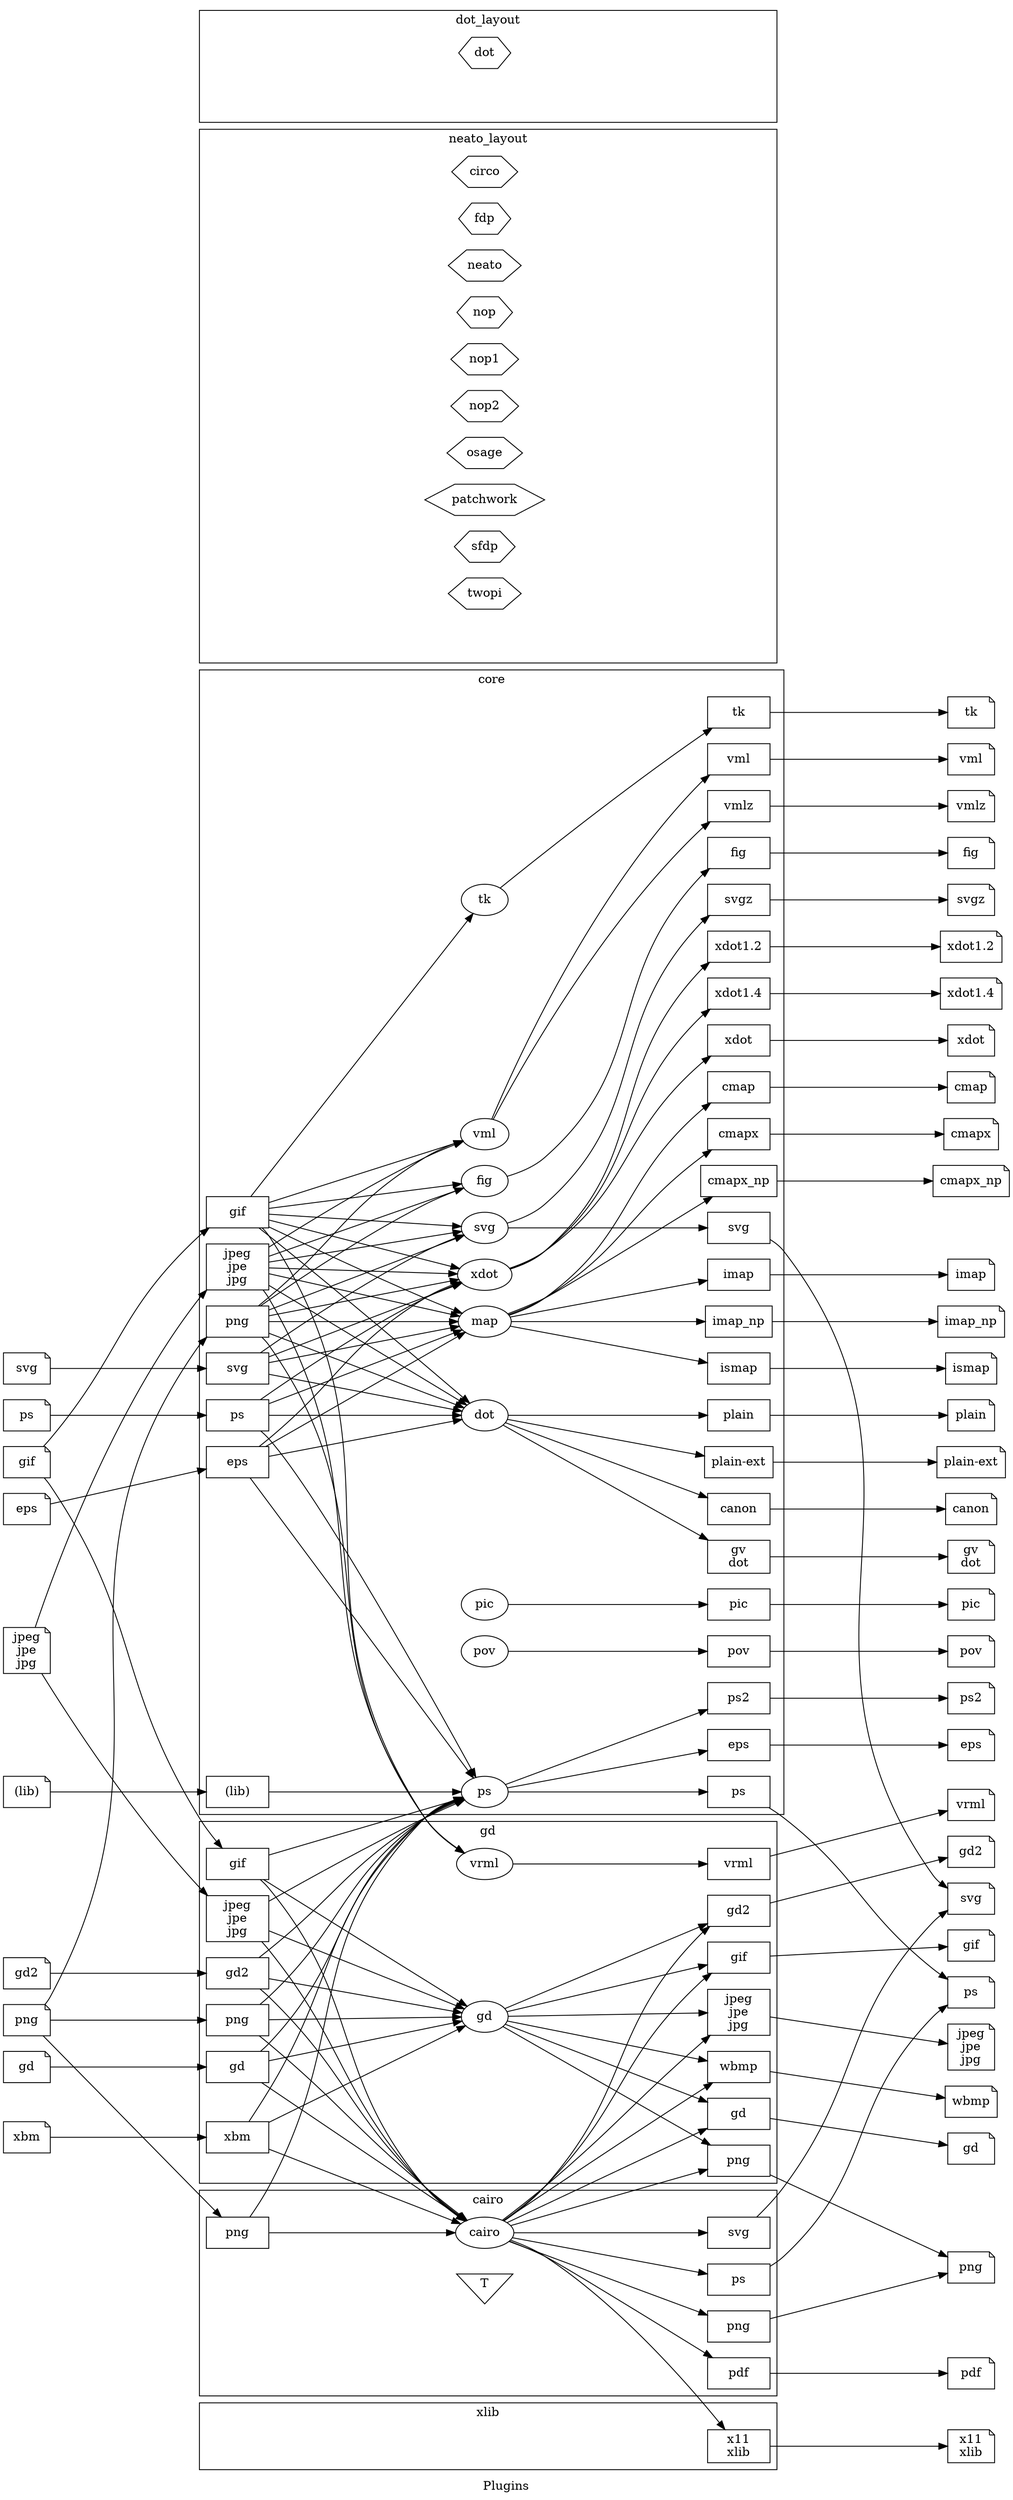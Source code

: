 digraph G {
	graph [bb="0,0,1106,2873",
		label=Plugins,
		lheight=0.21,
		lp="553,11.5",
		lwidth=0.57,
		rankdir=LR,
		ranksep=2.5
	];
	node [label="\N"];
	subgraph cluster_cairo {
		graph [bb="226,116,859,353",
			label=cairo,
			lheight=0.21,
			lp="542.5,341.5",
			lwidth=0.39
		];
		subgraph cairo_render {
			graph [rank=same];
			render_cairo			 [height=0.5,
				label=cairo,
				pos="542,304",
				width=0.79437];
		}
		subgraph cairo_layout {
			graph [rank=same];
		}
		subgraph cairo_textlayout {
			graph [rank=same];
			textlayout_textlayout			 [height=0.63889,
				label=T,
				pos="542,245",
				shape=invtriangle,
				width=0.9027];
		}
		subgraph cairo_device {
			graph [rank=same];
			cairo_device_pdf			 [height=0.5,
				label=pdf,
				pos="815,142",
				shape=box,
				width=1];
			cairo_device_png			 [height=0.5,
				label=png,
				pos="815,196",
				shape=box,
				width=1];
			cairo_device_ps			 [height=0.5,
				label=ps,
				pos="815,250",
				shape=box,
				width=1];
			cairo_device_svg			 [height=0.5,
				label=svg,
				pos="815,304",
				shape=box,
				width=1];
		}
		subgraph cairo_loadimage {
			graph [rank=same];
			cairo_loadimage_png			 [height=0.5,
				label=png,
				pos="270,304",
				shape=box,
				width=1];
		}
		render_cairo -> cairo_device_pdf		 [pos="e,786.49,160.11 565.17,293.25 575.29,288.2 587.36,282 598,276 662.61,239.6 735.47,193.25 777.91,165.69"];
		render_cairo -> cairo_device_png		 [pos="e,778.91,209.98 566.58,294.6 611.83,276.57 711.53,236.84 769.61,213.69"];
		render_cairo -> cairo_device_ps		 [pos="e,778.93,256.99 569.48,298.72 615.84,289.49 712.19,270.29 769.12,258.94"];
		render_cairo -> cairo_device_svg		 [pos="e,778.88,304 570.73,304 617.46,304 712.33,304 768.8,304"];
		cairo_loadimage_png -> render_cairo		 [pos="e,513.4,304 306.02,304 356.88,304 450.81,304 503.19,304"];
		cairo_loadimage_png -> textlayout_textlayout		 [pos="e,514.56,250.78 306.02,296.35 357.39,285.12 452.69,264.3 504.75,252.92",
			style=invis];
	}
	subgraph cluster_neato_layout {
		graph [bb="226,2113,859,2728",
			label=neato_layout,
			lheight=0.21,
			lp="542.5,2716.5",
			lwidth=0.97
		];
		subgraph neato_layout_render {
			graph [rank=same];
			neato_layout_render_invis			 [height=0.5,
				label="",
				pos="542,2139",
				style=invis,
				width=0.75];
		}
		subgraph neato_layout_layout {
			graph [rank=same];
			layout_circo			 [height=0.5,
				label=circo,
				pos="542,2679",
				shape=hexagon,
				width=0.91726];
			layout_fdp			 [height=0.5,
				label=fdp,
				pos="542,2625",
				shape=hexagon,
				width=0.75];
			layout_neato			 [height=0.5,
				label=neato,
				pos="542,2571",
				shape=hexagon,
				width=0.95896];
			layout_nop			 [height=0.5,
				label=nop,
				pos="542,2517",
				shape=hexagon,
				width=0.77134];
			layout_nop1			 [height=0.5,
				label=nop1,
				pos="542,2463",
				shape=hexagon,
				width=0.91726];
			layout_nop2			 [height=0.5,
				label=nop2,
				pos="542,2409",
				shape=hexagon,
				width=0.91726];
			layout_osage			 [height=0.5,
				label=osage,
				pos="542,2355",
				shape=hexagon,
				width=0.9798];
			layout_patchwork			 [height=0.5,
				label=patchwork,
				pos="542,2301",
				shape=hexagon,
				width=1.5427];
			layout_sfdp			 [height=0.5,
				label=sfdp,
				pos="542,2247",
				shape=hexagon,
				width=0.83388];
			layout_twopi			 [height=0.5,
				label=twopi,
				pos="542,2193",
				shape=hexagon,
				width=0.9798];
		}
		subgraph neato_layout_textlayout {
			graph [rank=same];
		}
		subgraph neato_layout_device {
			graph [rank=same];
			neato_layout_device_invis			 [height=0.5,
				label="",
				pos="815,2139",
				style=invis,
				width=1];
		}
		subgraph neato_layout_loadimage {
			graph [rank=same];
			neato_layout_loadimage_invis			 [height=0.5,
				label="",
				pos="270,2166",
				style=invis,
				width=1];
		}
		neato_layout_render_invis -> neato_layout_device_invis		 [pos="e,778.93,2139 569.48,2139 615.74,2139 711.79,2139 768.77,2139",
			style=invis];
		neato_layout_loadimage_invis -> neato_layout_render_invis		 [pos="e,515.2,2141.6 305.47,2162.6 356.81,2157.4 452.9,2147.8 505.07,2142.6",
			style=invis];
		neato_layout_loadimage_invis -> layout_twopi		 [pos="e,509.66,2189.9 305.47,2169.4 355.05,2174.4 446.37,2183.5 499.56,2188.9",
			style=invis];
	}
	subgraph cluster_xlib {
		graph [bb="226,31,859,108",
			label=xlib,
			lheight=0.21,
			lp="542.5,96.5",
			lwidth=0.31
		];
		subgraph xlib_render {
			graph [rank=same];
			xlib_render_invis			 [height=0.5,
				label="",
				pos="542,58",
				style=invis,
				width=0.75];
		}
		subgraph xlib_layout {
			graph [rank=same];
		}
		subgraph xlib_textlayout {
			graph [rank=same];
		}
		subgraph xlib_device {
			graph [rank=same];
			xlib_device_x11			 [height=0.52778,
				label="x11\nxlib",
				pos="815,58",
				shape=box,
				width=1];
		}
		subgraph xlib_loadimage {
			graph [rank=same];
			xlib_loadimage_invis			 [height=0.5,
				label="",
				pos="270,58",
				style=invis,
				width=1];
		}
		xlib_render_invis -> xlib_device_x11		 [pos="e,778.93,58 569.48,58 615.74,58 711.79,58 768.77,58",
			style=invis];
		xlib_loadimage_invis -> xlib_render_invis		 [pos="e,514.94,58 306.02,58 357.41,58 452.79,58 504.83,58",
			style=invis];
	}
	subgraph cluster_dot_layout {
		graph [bb="226,2736,859,2865",
			label=dot_layout,
			lheight=0.21,
			lp="542.5,2853.5",
			lwidth=0.81
		];
		subgraph dot_layout_render {
			graph [rank=same];
			dot_layout_render_invis			 [height=0.5,
				label="",
				pos="542,2762",
				style=invis,
				width=0.75];
		}
		subgraph dot_layout_layout {
			graph [rank=same];
			layout_dot			 [height=0.5,
				label=dot,
				pos="542,2816",
				shape=hexagon,
				width=0.75];
		}
		subgraph dot_layout_textlayout {
			graph [rank=same];
		}
		subgraph dot_layout_device {
			graph [rank=same];
			dot_layout_device_invis			 [height=0.5,
				label="",
				pos="815,2762",
				style=invis,
				width=1];
		}
		subgraph dot_layout_loadimage {
			graph [rank=same];
			dot_layout_loadimage_invis			 [height=0.5,
				label="",
				pos="270,2789",
				style=invis,
				width=1];
		}
		dot_layout_render_invis -> dot_layout_device_invis		 [pos="e,778.93,2762 569.48,2762 615.74,2762 711.79,2762 768.77,2762",
			style=invis];
		dot_layout_loadimage_invis -> dot_layout_render_invis		 [pos="e,515.2,2764.6 305.47,2785.6 356.81,2780.4 452.9,2770.8 505.07,2765.6",
			style=invis];
		dot_layout_loadimage_invis -> layout_dot		 [pos="e,516.7,2813.6 305.47,2792.4 357.34,2797.6 454.89,2807.4 506.68,2812.6",
			style=invis];
	}
	subgraph cluster_gd {
		graph [bb="226,361,859,778",
			label=gd,
			lheight=0.21,
			lp="542.5,766.5",
			lwidth=0.19
		];
		subgraph gd_render {
			graph [rank=same];
			render_gd			 [height=0.5,
				label=gd,
				pos="542,553",
				width=0.75];
			render_vrml			 [height=0.5,
				label=vrml,
				pos="542,729",
				width=0.77632];
		}
		subgraph gd_layout {
			graph [rank=same];
		}
		subgraph gd_textlayout {
			graph [rank=same];
		}
		subgraph gd_device {
			graph [rank=same];
			gd_device_gd			 [height=0.5,
				label=gd,
				pos="815,441",
				shape=box,
				width=1];
			gd_device_gd2			 [height=0.5,
				label=gd2,
				pos="815,675",
				shape=box,
				width=1];
			gd_device_gif			 [height=0.5,
				label=gif,
				pos="815,621",
				shape=box,
				width=1];
			gd_device_jpg			 [height=0.73611,
				label="jpeg\njpe\njpg",
				pos="815,558",
				shape=box,
				width=1];
			gd_device_png			 [height=0.5,
				label=png,
				pos="815,387",
				shape=box,
				width=1];
			gd_device_vrml			 [height=0.5,
				label=vrml,
				pos="815,729",
				shape=box,
				width=1];
			gd_device_wbmp			 [height=0.5,
				label=wbmp,
				pos="815,495",
				shape=box,
				width=1];
		}
		subgraph gd_loadimage {
			graph [rank=same];
			gd_loadimage_gd			 [height=0.5,
				label=gd,
				pos="270,495",
				shape=box,
				width=1];
			gd_loadimage_gd2			 [height=0.5,
				label=gd2,
				pos="270,603",
				shape=box,
				width=1];
			gd_loadimage_gif			 [height=0.5,
				label=gif,
				pos="270,729",
				shape=box,
				width=1];
			gd_loadimage_jpg			 [height=0.73611,
				label="jpeg\njpe\njpg",
				pos="270,666",
				shape=box,
				width=1];
			gd_loadimage_png			 [height=0.5,
				label=png,
				pos="270,549",
				shape=box,
				width=1];
			gd_loadimage_xbm			 [height=0.5,
				label=xbm,
				pos="270,414",
				shape=box,
				width=1];
		}
		render_gd -> gd_device_gd		 [pos="e,778.61,455.63 565.64,543.64 610.35,525.17 710.69,483.7 769.23,459.5"];
		render_gd -> gd_device_gd2		 [pos="e,778.76,659.13 564.72,562.78 608.98,582.7 710.4,628.36 769.33,654.89"];
		render_gd -> gd_device_gif		 [pos="e,778.76,612.16 567.53,559.15 613,570.57 711.02,595.16 768.81,609.66"];
		render_gd -> gd_device_jpg		 [pos="e,778.93,557.35 569.48,553.49 615.74,554.34 711.79,556.11 768.77,557.17"];
		render_gd -> gd_device_png		 [pos="e,784.31,405.19 562.49,541.06 607.05,513.77 717.03,446.4 775.7,410.46"];
		render_gd -> gd_device_wbmp		 [pos="e,778.92,502.51 568.01,547.65 613.75,537.86 711.45,516.95 769,504.63"];
		render_vrml -> gd_device_vrml		 [pos="e,778.64,729 569.98,729 616.36,729 711.69,729 768.5,729"];
		gd_loadimage_gd -> render_gd		 [pos="e,516.07,547.64 306.02,502.52 357.81,513.65 454.28,534.37 506.04,545.49"];
		gd_loadimage_gd2 -> render_gd		 [pos="e,515.7,557.69 306.02,596.51 357.68,586.95 453.78,569.15 505.64,559.55"];
		gd_loadimage_gif -> render_gd		 [pos="e,522.19,565.26 298.63,710.99 350.48,677.19 461.82,604.61 513.55,570.89"];
		gd_loadimage_jpg -> render_gd		 [pos="e,518.63,562.36 306.02,651.34 358.86,629.23 458.19,587.66 509.11,566.34"];
		gd_loadimage_png -> render_gd		 [pos="e,514.94,552.61 306.02,549.52 357.41,550.28 452.79,551.69 504.83,552.46"];
		gd_loadimage_xbm -> render_gd		 [pos="e,520.03,542.21 306.02,432.03 359.51,459.56 460.62,511.62 510.96,537.54"];
	}
	subgraph cluster_core {
		graph [bb="226,786,860,2105",
			label=core,
			lheight=0.21,
			lp="543,2093.5",
			lwidth=0.33
		];
		subgraph core_render {
			graph [rank=same];
			render_dot			 [height=0.5,
				label=dot,
				pos="542,1246",
				width=0.75];
			render_fig			 [height=0.5,
				label=fig,
				pos="542,1516",
				width=0.75];
			render_map			 [height=0.5,
				label=map,
				pos="542,1354",
				width=0.75];
			render_pic			 [height=0.5,
				label=pic,
				pos="542,1028",
				width=0.75];
			render_pov			 [height=0.5,
				label=pov,
				pos="542,974",
				width=0.75];
			render_ps			 [height=0.5,
				label=ps,
				pos="542,812",
				width=0.75];
			render_svg			 [height=0.5,
				label=svg,
				pos="542,1462",
				width=0.75];
			render_tk			 [height=0.5,
				label=tk,
				pos="542,1840",
				width=0.75];
			render_vml			 [height=0.5,
				label=vml,
				pos="542,1570",
				width=0.75];
			render_xdot			 [height=0.5,
				label=xdot,
				pos="542,1408",
				width=0.75];
		}
		subgraph core_layout {
			graph [rank=same];
		}
		subgraph core_textlayout {
			graph [rank=same];
		}
		subgraph core_device {
			graph [rank=same];
			core_device_canon			 [height=0.5,
				label=canon,
				pos="815,1138",
				shape=box,
				width=1];
			core_device_cmap			 [height=0.5,
				label=cmap,
				pos="815,1624",
				shape=box,
				width=1];
			core_device_cmapx			 [height=0.5,
				label=cmapx,
				pos="815,1570",
				shape=box,
				width=1];
			core_device_cmapx_np			 [height=0.5,
				label=cmapx_np,
				pos="815,1516",
				shape=box,
				width=1.0278];
			core_device_gv			 [height=0.52778,
				label="gv\ndot",
				pos="815,1083",
				shape=box,
				width=1];
			core_device_eps			 [height=0.5,
				label=eps,
				pos="815,866",
				shape=box,
				width=1];
			core_device_fig			 [height=0.5,
				label=fig,
				pos="815,1894",
				shape=box,
				width=1];
			core_device_imap			 [height=0.5,
				label=imap,
				pos="815,1408",
				shape=box,
				width=1];
			core_device_imap_np			 [height=0.5,
				label=imap_np,
				pos="815,1354",
				shape=box,
				width=1];
			core_device_ismap			 [height=0.5,
				label=ismap,
				pos="815,1300",
				shape=box,
				width=1];
			core_device_pic			 [height=0.5,
				label=pic,
				pos="815,1028",
				shape=box,
				width=1];
			core_device_plain			 [height=0.5,
				label=plain,
				pos="815,1246",
				shape=box,
				width=1];
			"core_device_plain-ext"			 [height=0.5,
				label="plain-ext",
				pos="815,1192",
				shape=box,
				width=1];
			core_device_pov			 [height=0.5,
				label=pov,
				pos="815,974",
				shape=box,
				width=1];
			core_device_ps			 [height=0.5,
				label=ps,
				pos="815,812",
				shape=box,
				width=1];
			core_device_ps2			 [height=0.5,
				label=ps2,
				pos="815,920",
				shape=box,
				width=1];
			core_device_svg			 [height=0.5,
				label=svg,
				pos="815,1462",
				shape=box,
				width=1];
			core_device_svgz			 [height=0.5,
				label=svgz,
				pos="815,1840",
				shape=box,
				width=1];
			core_device_tk			 [height=0.5,
				label=tk,
				pos="815,2056",
				shape=box,
				width=1];
			core_device_vml			 [height=0.5,
				label=vml,
				pos="815,2002",
				shape=box,
				width=1];
			core_device_vmlz			 [height=0.5,
				label=vmlz,
				pos="815,1948",
				shape=box,
				width=1];
			core_device_xdot			 [height=0.5,
				label=xdot,
				pos="815,1678",
				shape=box,
				width=1];
			"core_device_xdot1.2"			 [height=0.5,
				label="xdot1.2",
				pos="815,1786",
				shape=box,
				width=1];
			"core_device_xdot1.4"			 [height=0.5,
				label="xdot1.4",
				pos="815,1732",
				shape=box,
				width=1];
		}
		subgraph core_loadimage {
			graph [rank=same];
			"core_loadimage_(lib)"			 [height=0.5,
				label="(lib)",
				pos="270,812",
				shape=box,
				width=1];
			core_loadimage_eps			 [height=0.5,
				label=eps,
				pos="270,1192",
				shape=box,
				width=1];
			core_loadimage_gif			 [height=0.5,
				label=gif,
				pos="270,1480",
				shape=box,
				width=1];
			core_loadimage_jpg			 [height=0.73611,
				label="jpeg\njpe\njpg",
				pos="270,1417",
				shape=box,
				width=1];
			core_loadimage_png			 [height=0.5,
				label=png,
				pos="270,1354",
				shape=box,
				width=1];
			core_loadimage_ps			 [height=0.5,
				label=ps,
				pos="270,1246",
				shape=box,
				width=1];
			core_loadimage_svg			 [height=0.5,
				label=svg,
				pos="270,1300",
				shape=box,
				width=1];
		}
		render_dot -> core_device_canon		 [pos="e,778.61,1152.1 565.64,1237 610.35,1219.2 710.69,1179.2 769.23,1155.8"];
		render_dot -> core_device_gv		 [pos="e,782.11,1102.2 562.49,1234.3 606.47,1207.8 714.2,1143 773.39,1107.4"];
		render_dot -> core_device_plain		 [pos="e,778.93,1246 569.48,1246 615.74,1246 711.79,1246 768.77,1246"];
		render_dot -> "core_device_plain-ext"		 [pos="e,778.92,1199 568.01,1241 613.75,1231.9 711.45,1212.4 769,1201"];
		render_fig -> core_device_fig		 [pos="e,786.94,1875.7 566.61,1523.9 577.13,1528.3 589.13,1534.6 598,1543 717.4,1656.5 669.73,1742.9 778,1867 778.5,1867.6 779.02,1868.1 \
779.54,1868.7"];
		render_map -> core_device_cmap		 [pos="e,788.22,1605.8 565.92,1362.7 576.31,1367.2 588.38,1373.4 598,1381 696.24,1458.2 687.4,1510.9 778,1597 778.79,1597.8 779.61,1598.5 \
780.44,1599.3"];
		render_map -> core_device_cmapx		 [pos="e,789.37,1552 565.45,1363.3 575.74,1368 587.87,1374.1 598,1381 687.16,1441.3 694.87,1474.6 778,1543 779.13,1543.9 780.29,1544.9 \
781.47,1545.8"];
		render_map -> core_device_cmapx_np		 [pos="e,786.92,1497.8 564.68,1364 574.91,1368.9 587.22,1375 598,1381 663.13,1417.2 736.11,1464.2 778.38,1492.2"];
		render_map -> core_device_imap		 [pos="e,778.92,1401 568.01,1359 613.75,1368.1 711.45,1387.6 769,1399"];
		render_map -> core_device_imap_np		 [pos="e,778.93,1354 569.48,1354 615.74,1354 711.79,1354 768.77,1354"];
		render_map -> core_device_ismap		 [pos="e,778.92,1307 568.01,1349 613.75,1339.9 711.45,1320.4 769,1309"];
		render_pic -> core_device_pic		 [pos="e,778.93,1028 569.48,1028 615.74,1028 711.79,1028 768.77,1028"];
		render_pov -> core_device_pov		 [pos="e,778.93,974 569.48,974 615.74,974 711.79,974 768.77,974"];
		render_ps -> core_device_eps		 [pos="e,778.92,859.01 568.01,816.98 613.75,826.1 711.45,845.56 769,857.03"];
		render_ps -> core_device_ps		 [pos="e,778.93,812 569.48,812 615.74,812 711.79,812 768.77,812"];
		render_ps -> core_device_ps2		 [pos="e,778.61,905.89 565.64,821.02 610.35,838.84 710.69,878.83 769.23,902.16"];
		render_svg -> core_device_svg		 [pos="e,778.93,1462 569.48,1462 615.74,1462 711.79,1462 768.77,1462"];
		render_svg -> core_device_svgz		 [pos="e,786.94,1821.7 566.61,1469.9 577.13,1474.3 589.13,1480.6 598,1489 717.4,1602.5 669.73,1688.9 778,1813 778.5,1813.6 779.02,1814.1 \
779.54,1814.7"];
		render_tk -> core_device_tk		 [pos="e,789.52,2037.8 559.66,1853.7 597.9,1885.1 695.1,1964.6 778,2029 779.16,2029.9 780.34,2030.8 781.53,2031.7"];
		render_vml -> core_device_vml		 [pos="e,787.36,1984 550.05,1587.4 574.65,1646.6 661.63,1844.1 778,1975 778.61,1975.7 779.25,1976.4 779.9,1977.1"];
		render_vml -> core_device_vmlz		 [pos="e,787.55,1929.8 551.76,1587.2 579.65,1640.7 670.8,1807.9 778,1921 778.63,1921.7 779.29,1922.3 779.96,1923"];
		render_xdot -> core_device_xdot		 [pos="e,788.22,1659.8 565.92,1416.7 576.31,1421.2 588.38,1427.4 598,1435 696.24,1512.2 687.4,1564.9 778,1651 778.79,1651.8 779.61,1652.5 \
780.44,1653.3"];
		render_xdot -> "core_device_xdot1.2"		 [pos="e,786.94,1767.7 566.61,1415.9 577.13,1420.3 589.13,1426.6 598,1435 717.4,1548.5 669.73,1634.9 778,1759 778.5,1759.6 779.02,1760.1 \
779.54,1760.7"];
		render_xdot -> "core_device_xdot1.4"		 [pos="e,787.54,1713.8 566.3,1416.2 576.77,1420.7 588.8,1426.9 598,1435 706.47,1530.1 678.89,1600.2 778,1705 778.63,1705.7 779.29,1706.3 \
779.95,1707"];
		"core_loadimage_(lib)" -> render_ps		 [pos="e,514.94,812 306.02,812 357.41,812 452.79,812 504.83,812"];
		core_loadimage_eps -> render_dot		 [pos="e,515.7,1240.9 306.02,1199 357.68,1209.3 453.78,1228.6 505.64,1238.9"];
		core_loadimage_eps -> render_map		 [pos="e,521.26,1342.2 301.19,1210.1 353.76,1241.7 461.41,1306.2 512.66,1337"];
		core_loadimage_eps -> render_ps		 [pos="e,529.61,828.03 283.84,1173.9 327.96,1111.8 473.39,907.15 523.7,836.35"];
		core_loadimage_eps -> render_xdot		 [pos="e,518.55,1398.7 294.91,1210.1 298.66,1213 302.46,1216.1 306,1219 388.67,1287.9 396.84,1320.7 486,1381 493.2,1385.9 501.42,1390.4 \
509.26,1394.3"];
		core_loadimage_gif -> render_dot		 [pos="e,525.26,1260.2 294.09,1461.8 298.09,1458.5 302.18,1455.2 306,1452 384.93,1385.9 475.97,1304.6 517.8,1267"];
		core_loadimage_gif -> render_fig		 [pos="e,515.32,1512.6 306.02,1484.7 357.55,1491.5 453.28,1504.3 505.23,1511.2"];
		core_loadimage_gif -> render_map		 [pos="e,519.33,1364.1 306.02,1463.7 359.24,1438.8 459.61,1392 510.2,1368.4"];
		core_loadimage_gif -> render_svg		 [pos="e,514.94,1463.7 306.02,1477.7 357.41,1474.2 452.79,1467.9 504.83,1464.4"];
		core_loadimage_gif -> render_tk		 [pos="e,528.84,1823.8 284.76,1498.3 329.6,1558.1 471.54,1747.4 522.53,1815.4"];
		core_loadimage_gif -> render_vml		 [pos="e,517.54,1562.2 306.02,1491.7 358.46,1509.2 456.68,1541.9 507.95,1559"];
		core_loadimage_gif -> render_xdot		 [pos="e,516.44,1414.5 306.02,1470.7 358.06,1456.8 455.18,1430.9 506.76,1417.1"];
		core_loadimage_jpg -> render_dot		 [pos="e,521.74,1258.2 306.02,1394.8 360.29,1360.5 463.59,1295 513.14,1263.6"];
		core_loadimage_jpg -> render_fig		 [pos="e,517.91,1507.5 306.02,1429.8 358.59,1449.1 457.18,1485.3 508.34,1504"];
		core_loadimage_jpg -> render_map		 [pos="e,516.07,1359.8 306.02,1408.8 357.81,1396.7 454.28,1374.2 506.04,1362.2"];
		core_loadimage_jpg -> render_svg		 [pos="e,515.7,1457.8 306.02,1422.8 357.68,1431.4 453.78,1447.5 505.64,1456.1"];
		core_loadimage_jpg -> render_vml		 [pos="e,519.4,1559.8 306.3,1438.8 348.53,1464.6 421.6,1508.4 486,1543 493.81,1547.2 502.37,1551.5 510.36,1555.5"];
		core_loadimage_jpg -> render_xdot		 [pos="e,514.94,1408.9 306.02,1415.8 357.41,1414.1 452.79,1410.9 504.83,1409.2"];
		core_loadimage_png -> render_dot		 [pos="e,518.27,1255.1 306.02,1340 358.73,1318.9 457.68,1279.3 508.73,1258.9"];
		core_loadimage_png -> render_fig		 [pos="e,519.31,1506 297.94,1372.2 338.13,1399 416.51,1450.3 486,1489 493.75,1493.3 502.28,1497.7 510.27,1501.6"];
		core_loadimage_png -> render_map		 [pos="e,514.94,1354 306.02,1354 357.41,1354 452.79,1354 504.83,1354"];
		core_loadimage_png -> render_svg		 [pos="e,518.27,1452.9 306.02,1368 358.73,1389.1 457.68,1428.7 508.73,1449.1"];
		core_loadimage_png -> render_vml		 [pos="e,518.55,1560.7 294.91,1372.1 298.66,1375 302.46,1378.1 306,1381 388.67,1449.9 396.84,1482.7 486,1543 493.2,1547.9 501.42,1552.4 \
509.26,1556.3"];
		core_loadimage_png -> render_xdot		 [pos="e,515.7,1402.9 306.02,1361 357.68,1371.3 453.78,1390.6 505.64,1400.9"];
		core_loadimage_ps -> render_dot		 [pos="e,514.94,1246 306.02,1246 357.41,1246 452.79,1246 504.83,1246"];
		core_loadimage_ps -> render_map		 [pos="e,518.27,1344.9 306.02,1260 358.73,1281.1 457.68,1320.7 508.73,1341.1"];
		core_loadimage_ps -> render_ps		 [pos="e,533.91,829.4 296.89,1227.9 300.14,1225.1 303.27,1222.1 306,1219 416.34,1092.9 500.9,907.13 530.02,838.63"];
		core_loadimage_ps -> render_xdot		 [pos="e,519.31,1398 297.94,1264.2 338.13,1291 416.51,1342.3 486,1381 493.75,1385.3 502.28,1389.7 510.27,1393.6"];
		core_loadimage_svg -> render_dot		 [pos="e,515.7,1251.1 306.02,1293 357.68,1282.7 453.78,1263.4 505.64,1253.1"];
		core_loadimage_svg -> render_map		 [pos="e,515.7,1348.9 306.02,1307 357.68,1317.3 453.78,1336.6 505.64,1346.9"];
		core_loadimage_svg -> render_svg		 [pos="e,519.31,1452 297.94,1318.2 338.13,1345 416.51,1396.3 486,1435 493.75,1439.3 502.28,1443.7 510.27,1447.6"];
		core_loadimage_svg -> render_xdot		 [pos="e,518.27,1398.9 306.02,1314 358.73,1335.1 457.68,1374.7 508.73,1395.1"];
	}
	subgraph output_formats {
		graph [rank=same];
		output_pdf		 [height=0.5,
			label=pdf,
			pos="1069,142",
			shape=note,
			width=0.75];
		output_png		 [height=0.5,
			label=png,
			pos="1069,279",
			shape=note,
			width=0.75];
		output_ps		 [height=0.5,
			label=ps,
			pos="1069,581",
			shape=note,
			width=0.75];
		output_svg		 [height=0.5,
			label=svg,
			pos="1069,689",
			shape=note,
			width=0.75];
		output_x11		 [height=0.52778,
			label="x11\nxlib",
			pos="1069,58",
			shape=note,
			width=0.75];
		output_gd		 [height=0.5,
			label=gd,
			pos="1069,401",
			shape=note,
			width=0.75];
		output_gd2		 [height=0.5,
			label=gd2,
			pos="1069,743",
			shape=note,
			width=0.75];
		output_gif		 [height=0.5,
			label=gif,
			pos="1069,635",
			shape=note,
			width=0.75];
		output_jpg		 [height=0.73611,
			label="jpeg\njpe\njpg",
			pos="1069,518",
			shape=note,
			width=0.75];
		output_vrml		 [height=0.5,
			label=vrml,
			pos="1069,797",
			shape=note,
			width=0.75];
		output_wbmp		 [height=0.5,
			label=wbmp,
			pos="1069,455",
			shape=note,
			width=0.75];
		output_canon		 [height=0.5,
			label=canon,
			pos="1069,1138",
			shape=note,
			width=0.75];
		output_cmap		 [height=0.5,
			label=cmap,
			pos="1069,1624",
			shape=note,
			width=0.75];
		output_cmapx		 [height=0.5,
			label=cmapx,
			pos="1069,1570",
			shape=note,
			width=0.75];
		output_cmapx_np		 [height=0.5,
			label=cmapx_np,
			pos="1069,1516",
			shape=note,
			width=1.0278];
		output_gv		 [height=0.52778,
			label="gv\ndot",
			pos="1069,1083",
			shape=note,
			width=0.75];
		output_eps		 [height=0.5,
			label=eps,
			pos="1069,866",
			shape=note,
			width=0.75];
		output_fig		 [height=0.5,
			label=fig,
			pos="1069,1894",
			shape=note,
			width=0.75];
		output_imap		 [height=0.5,
			label=imap,
			pos="1069,1408",
			shape=note,
			width=0.75];
		output_imap_np		 [height=0.5,
			label=imap_np,
			pos="1069,1354",
			shape=note,
			width=0.90278];
		output_ismap		 [height=0.5,
			label=ismap,
			pos="1069,1300",
			shape=note,
			width=0.75];
		output_pic		 [height=0.5,
			label=pic,
			pos="1069,1028",
			shape=note,
			width=0.75];
		output_plain		 [height=0.5,
			label=plain,
			pos="1069,1246",
			shape=note,
			width=0.75];
		"output_plain-ext"		 [height=0.5,
			label="plain-ext",
			pos="1069,1192",
			shape=note,
			width=0.90278];
		output_pov		 [height=0.5,
			label=pov,
			pos="1069,974",
			shape=note,
			width=0.75];
		output_ps2		 [height=0.5,
			label=ps2,
			pos="1069,920",
			shape=note,
			width=0.75];
		output_svgz		 [height=0.5,
			label=svgz,
			pos="1069,1840",
			shape=note,
			width=0.75];
		output_tk		 [height=0.5,
			label=tk,
			pos="1069,2056",
			shape=note,
			width=0.75];
		output_vml		 [height=0.5,
			label=vml,
			pos="1069,2002",
			shape=note,
			width=0.75];
		output_vmlz		 [height=0.5,
			label=vmlz,
			pos="1069,1948",
			shape=note,
			width=0.75];
		output_xdot		 [height=0.5,
			label=xdot,
			pos="1069,1678",
			shape=note,
			width=0.75];
		"output_xdot1.2"		 [height=0.5,
			label="xdot1.2",
			pos="1069,1786",
			shape=note,
			width=0.80556];
		"output_xdot1.4"		 [height=0.5,
			label="xdot1.4",
			pos="1069,1732",
			shape=note,
			width=0.80556];
	}
	render_cairo -> xlib_device_x11	 [pos="e,798.63,77.231 566.16,294.23 576.36,289.43 588.22,283.14 598,276 677.85,217.72 755.42,129.41 792.07,85.207"];
	render_cairo -> gd_device_gd	 [pos="e,778.76,423.18 564.72,314.98 609.07,337.4 710.81,388.84 769.69,418.6"];
	render_cairo -> gd_device_gd2	 [pos="e,787.45,656.91 559.96,318.32 571.42,328.47 586.51,342.76 598,357 693.5,475.35 675.39,535.76 778,648 778.62,648.68 779.26,649.36 \
779.92,650.03"];
	render_cairo -> gd_device_gif	 [pos="e,788.89,602.83 559.53,318.69 570.8,329 585.83,343.34 598,357 685.75,455.5 685.16,499.28 778,593 779.04,594.05 780.13,595.11 781.24,\
596.15"];
	render_cairo -> gd_device_jpg	 [pos="e,785.8,531.57 558.74,318.75 601.21,358.56 718.92,468.88 778.49,524.72"];
	render_cairo -> gd_device_png	 [pos="e,778.92,376.26 568.01,311.66 613.75,325.67 711.45,355.59 769,373.22"];
	render_cairo -> gd_device_wbmp	 [pos="e,788.3,476.89 561.63,317.13 606.67,348.87 722.03,430.18 779.86,470.94"];
	cairo_device_pdf -> output_pdf	 [pos="e,1041.7,142 851.04,142 898.67,142 983.42,142 1031.7,142"];
	cairo_device_png -> output_png	 [pos="e,1041.7,270.34 851.04,207.54 898.77,223.26 983.77,251.26 1032,267.14"];
	cairo_device_ps -> output_ps	 [pos="e,1042.2,562.78 849.44,268.18 853.2,270.89 856.82,273.84 860,277 962.56,378.85 935.23,445.64 1032,553 1032.9,553.96 1033.8,554.91 \
1034.7,555.85"];
	cairo_device_svg -> output_svg	 [pos="e,1041.7,671.33 832.32,322 841,331.97 851.59,344.79 860,357 948.28,485.16 929.34,545.04 1032,662 1032.7,662.82 1033.5,663.63 1034.2,\
664.44"];
	cairo_loadimage_png -> render_ps	 [pos="e,518.07,803.66 284.17,322.13 291.13,332.14 299.54,344.95 306,357 402.93,537.79 348.28,629.97 486,782 492.31,788.97 500.64,794.65 \
508.89,799.13"];
	neato_layout_loadimage_invis_src	 [height=0.5,
		label="",
		pos="27,2166",
		style=invis,
		width=0.75];
	neato_layout_loadimage_invis_src -> neato_layout_loadimage_invis	 [pos="e,233.85,2166 54.25,2166 94.91,2166 173.63,2166 223.64,2166",
		style=invis];
	xlib_device_x11 -> output_x11	 [pos="e,1041.7,58 851.04,58 898.67,58 983.42,58 1031.7,58"];
	xlib_loadimage_invis_src	 [height=0.5,
		label="",
		pos="27,58",
		style=invis,
		width=0.75];
	xlib_loadimage_invis_src -> xlib_loadimage_invis	 [pos="e,233.85,58 54.25,58 94.91,58 173.63,58 223.64,58",
		style=invis];
	dot_layout_loadimage_invis_src	 [height=0.5,
		label="",
		pos="27,2789",
		style=invis,
		width=0.75];
	dot_layout_loadimage_invis_src -> dot_layout_loadimage_invis	 [pos="e,233.85,2789 54.25,2789 94.91,2789 173.63,2789 223.64,2789",
		style=invis];
	gd_device_gd -> output_gd	 [pos="e,1041.7,405.17 851.04,435.44 898.67,427.88 983.42,414.43 1031.7,406.76"];
	gd_device_gd2 -> output_gd2	 [pos="e,1041.7,735.9 851.04,684.46 898.77,697.33 983.77,720.27 1032,733.28"];
	gd_device_gif -> output_gif	 [pos="e,1041.7,633.54 851.04,622.95 898.67,625.59 983.42,630.3 1031.7,632.98"];
	gd_device_jpg -> output_jpg	 [pos="e,1041.7,522.17 851.04,552.44 898.67,544.88 983.42,531.43 1031.7,523.76"];
	gd_device_png -> output_png	 [pos="e,1041.7,290.27 851.04,371.98 898.87,351.49 984.13,314.94 1032.3,294.3"];
	gd_device_vrml -> output_vrml	 [pos="e,1041.7,789.9 851.04,738.46 898.77,751.33 983.77,774.27 1032,787.28"];
	gd_device_wbmp -> output_wbmp	 [pos="e,1041.7,459.17 851.04,489.44 898.67,481.88 983.42,468.43 1031.7,460.76"];
	gd_loadimage_gd -> render_cairo	 [pos="e,522.24,317.27 296.89,476.69 348.05,440.5 461.64,360.14 513.82,323.23"];
	gd_loadimage_gd -> render_ps	 [pos="e,518.6,802.73 296.65,513.29 299.94,516.06 303.15,519 306,522 402.79,623.91 381.48,688.03 486,782 492.93,788.23 501.39,793.66 509.58,\
798.11"];
	gd_loadimage_gd2 -> render_cairo	 [pos="e,524.63,318.83 296.06,584.79 299.5,581.97 302.91,578.99 306,576 396.45,488.3 400.49,449.53 486,357 495.8,346.39 507.21,335.22 517.1,\
325.88"];
	gd_loadimage_gd2 -> render_ps	 [pos="e,519.78,801.7 294.83,621.16 298.59,624.09 302.42,627.11 306,630 387.47,695.77 399.6,722.85 486,782 493.76,787.31 502.55,792.46 \
510.79,796.94"];
	gd_loadimage_gif -> render_cairo	 [pos="e,523.71,318.07 296.27,710.91 299.76,707.83 303.13,704.48 306,701 415.71,567.82 382.54,495.1 486,357 494.66,345.44 505.9,334.13 \
515.96,324.94"];
	gd_loadimage_gif -> render_ps	 [pos="e,517.18,804.68 306.02,739.77 358.32,755.84 456.18,785.93 507.55,801.72"];
	gd_loadimage_jpg -> render_cairo	 [pos="e,524.17,318.43 297.94,639.38 300.75,636.29 303.49,633.13 306,630 397.06,516.73 393.11,468.77 486,357 495.23,345.9 506.56,334.65 \
516.53,325.39"];
	gd_loadimage_jpg -> render_ps	 [pos="e,520.38,800.85 306.02,684.94 359.64,713.93 461.13,768.81 511.34,795.96"];
	gd_loadimage_png -> render_cairo	 [pos="e,525.28,318.93 294.95,530.99 298.7,528.04 302.49,524.98 306,522 348.33,486.16 467.22,373.96 517.78,326.05"];
	gd_loadimage_png -> render_ps	 [pos="e,519.01,802.25 295.98,567.3 299.43,570.11 302.87,573.06 306,576 394.56,659.31 391.16,705.93 486,782 493.27,787.83 501.84,793.13 \
510.03,797.58"];
	gd_loadimage_xbm -> render_cairo	 [pos="e,517.54,313.56 306.02,399.73 358.57,378.32 457.09,338.19 508.27,317.34"];
	gd_loadimage_xbm -> textlayout_textlayout	 [pos="e,521.03,256.36 298.61,395.9 339.31,369.34 417.96,318.45 486,277 494.45,271.85 503.73,266.39 512.21,261.46",
		style=invis];
	gd_loadimage_xbm -> render_ps	 [pos="e,518.28,803.07 283.24,432.34 290.08,442.71 298.67,455.98 306,468 389.78,605.32 371.06,669.47 486,782 492.66,788.52 501.03,794.04 \
509.22,798.5"];
	core_device_canon -> output_canon	 [pos="e,1041.7,1138 851.04,1138 898.67,1138 983.42,1138 1031.7,1138"];
	core_device_cmap -> output_cmap	 [pos="e,1041.7,1624 851.04,1624 898.67,1624 983.42,1624 1031.7,1624"];
	core_device_cmapx -> output_cmapx	 [pos="e,1041.7,1570 851.04,1570 898.67,1570 983.42,1570 1031.7,1570"];
	core_device_cmapx_np -> output_cmapx_np	 [pos="e,1032,1516 852.11,1516 896.74,1516 972.76,1516 1021.7,1516"];
	core_device_gv -> output_gv	 [pos="e,1041.7,1083 851.04,1083 898.67,1083 983.42,1083 1031.7,1083"];
	core_device_eps -> output_eps	 [pos="e,1041.7,866 851.04,866 898.67,866 983.42,866 1031.7,866"];
	core_device_fig -> output_fig	 [pos="e,1041.7,1894 851.04,1894 898.67,1894 983.42,1894 1031.7,1894"];
	core_device_imap -> output_imap	 [pos="e,1041.7,1408 851.04,1408 898.67,1408 983.42,1408 1031.7,1408"];
	core_device_imap_np -> output_imap_np	 [pos="e,1036.4,1354 851.04,1354 896.9,1354 977.19,1354 1026.2,1354"];
	core_device_ismap -> output_ismap	 [pos="e,1041.7,1300 851.04,1300 898.67,1300 983.42,1300 1031.7,1300"];
	core_device_pic -> output_pic	 [pos="e,1041.7,1028 851.04,1028 898.67,1028 983.42,1028 1031.7,1028"];
	core_device_plain -> output_plain	 [pos="e,1041.7,1246 851.04,1246 898.67,1246 983.42,1246 1031.7,1246"];
	"core_device_plain-ext" -> "output_plain-ext"	 [pos="e,1036.4,1192 851.04,1192 896.9,1192 977.19,1192 1026.2,1192"];
	core_device_pov -> output_pov	 [pos="e,1041.7,974 851.04,974 898.67,974 983.42,974 1031.7,974"];
	core_device_ps -> output_ps	 [pos="e,1042.8,599.12 844.52,793.74 849.8,790.03 855.17,786.03 860,782 943.53,712.38 950.06,679.48 1032,608 1033,607.16 1033.9,606.32 \
1034.9,605.48"];
	core_device_ps2 -> output_ps2	 [pos="e,1041.7,920 851.04,920 898.67,920 983.42,920 1031.7,920"];
	core_device_svg -> output_svg	 [pos="e,1041.9,705.04 851.36,1444 854.61,1441.3 857.58,1438.3 860,1435 1052.9,1169 851.65,990.65 1032,716 1032.8,714.73 1033.7,713.51 \
1034.7,712.32"];
	core_device_svgz -> output_svgz	 [pos="e,1041.7,1840 851.04,1840 898.67,1840 983.42,1840 1031.7,1840"];
	core_device_tk -> output_tk	 [pos="e,1041.7,2056 851.04,2056 898.67,2056 983.42,2056 1031.7,2056"];
	core_device_vml -> output_vml	 [pos="e,1041.7,2002 851.04,2002 898.67,2002 983.42,2002 1031.7,2002"];
	core_device_vmlz -> output_vmlz	 [pos="e,1041.7,1948 851.04,1948 898.67,1948 983.42,1948 1031.7,1948"];
	core_device_xdot -> output_xdot	 [pos="e,1041.7,1678 851.04,1678 898.67,1678 983.42,1678 1031.7,1678"];
	"core_device_xdot1.2" -> "output_xdot1.2"	 [pos="e,1039.9,1786 851.04,1786 898.04,1786 981.18,1786 1029.8,1786"];
	"core_device_xdot1.4" -> "output_xdot1.4"	 [pos="e,1039.9,1732 851.04,1732 898.04,1732 981.18,1732 1029.8,1732"];
	core_loadimage_gif -> render_vrml	 [pos="e,522.91,742.15 297.69,1461.8 300.81,1458.8 303.7,1455.5 306,1452 474.78,1194 329.28,1047.5 486,782 493.47,769.35 504.77,757.73 \
515.19,748.61"];
	core_loadimage_jpg -> render_vrml	 [pos="e,523.05,742.23 299.25,1390.6 301.75,1387.5 304.06,1384.3 306,1381 446.92,1141.4 341.2,1019.3 486,782 493.65,769.46 504.98,757.85 \
515.37,748.71"];
	core_loadimage_png -> render_vrml	 [pos="e,523.19,742.32 298.21,1335.8 301.1,1333.1 303.78,1330.1 306,1327 453.46,1118.8 350.18,997.93 486,782 493.82,769.57 505.17,757.97 \
515.53,748.81"];
	input_png	 [height=0.5,
		label=png,
		pos="27,549",
		shape=note,
		width=0.75];
	input_png -> cairo_loadimage_png	 [pos="e,251.25,322.04 45.721,530.98 88.113,487.89 195.46,378.76 244.22,329.19"];
	input_png -> gd_loadimage_png	 [pos="e,233.85,549 54.25,549 94.91,549 173.63,549 223.64,549"];
	input_png -> core_loadimage_png	 [pos="e,234.41,1336 47.895,567.13 50.205,569.92 52.328,572.91 54,576 216.91,877.18 27.704,1047.8 226,1327 226.44,1327.6 226.9,1328.2 227.38,\
1328.8"];
	input_gd	 [height=0.5,
		label=gd,
		pos="27,495",
		shape=note,
		width=0.75];
	input_gd -> gd_loadimage_gd	 [pos="e,233.85,495 54.25,495 94.91,495 173.63,495 223.64,495"];
	input_gd2	 [height=0.5,
		label=gd2,
		pos="27,603",
		shape=note,
		width=0.75];
	input_gd2 -> gd_loadimage_gd2	 [pos="e,233.85,603 54.25,603 94.91,603 173.63,603 223.64,603"];
	input_gif	 [height=0.5,
		label=gif,
		pos="27,1192",
		shape=note,
		width=0.75];
	input_gif -> gd_loadimage_gif	 [pos="e,252.22,747.24 47.076,1173.8 49.568,1171 51.959,1168 54,1165 158.48,1010.4 128.17,940.9 226,782 231.68,772.77 238.8,763.36 245.59,\
755.09"];
	input_gif -> core_loadimage_gif	 [pos="e,237.92,1461.7 46.231,1210.3 48.899,1213.2 51.565,1216.1 54,1219 137.04,1317.3 132.35,1363.7 226,1452 227.25,1453.2 228.55,1454.3 \
229.89,1455.5"];
	input_jpg	 [height=0.73611,
		label="jpeg\njpe\njpg",
		pos="27,975",
		shape=note,
		width=0.75];
	input_jpg -> gd_loadimage_jpg	 [pos="e,235.83,692.32 44.068,948.55 75.525,897.84 148.92,784.63 226,702 226.76,701.18 227.55,700.36 228.34,699.55"];
	input_jpg -> core_loadimage_jpg	 [pos="e,234.37,1390.3 36.484,1001.3 59.241,1069.3 126.71,1254.1 226,1381 226.47,1381.6 226.96,1382.2 227.45,1382.8"];
	input_xbm	 [height=0.5,
		label=xbm,
		pos="27,414",
		shape=note,
		width=0.75];
	input_xbm -> gd_loadimage_xbm	 [pos="e,233.85,414 54.25,414 94.91,414 173.63,414 223.64,414"];
	"input_(lib)"	 [height=0.5,
		label="(lib)",
		pos="27,812",
		shape=note,
		width=0.75];
	"input_(lib)" -> "core_loadimage_(lib)"	 [pos="e,233.85,812 54.25,812 94.91,812 173.63,812 223.64,812"];
	input_eps	 [height=0.5,
		label=eps,
		pos="27,1138",
		shape=note,
		width=0.75];
	input_eps -> core_loadimage_eps	 [pos="e,233.85,1184.1 54.25,1143.9 94.995,1153 173.96,1170.7 223.95,1181.9"];
	input_ps	 [height=0.5,
		label=ps,
		pos="27,1246",
		shape=note,
		width=0.75];
	input_ps -> core_loadimage_ps	 [pos="e,233.85,1246 54.25,1246 94.91,1246 173.63,1246 223.64,1246"];
	input_svg	 [height=0.5,
		label=svg,
		pos="27,1300",
		shape=note,
		width=0.75];
	input_svg -> core_loadimage_svg	 [pos="e,233.85,1300 54.25,1300 94.91,1300 173.63,1300 223.64,1300"];
}

